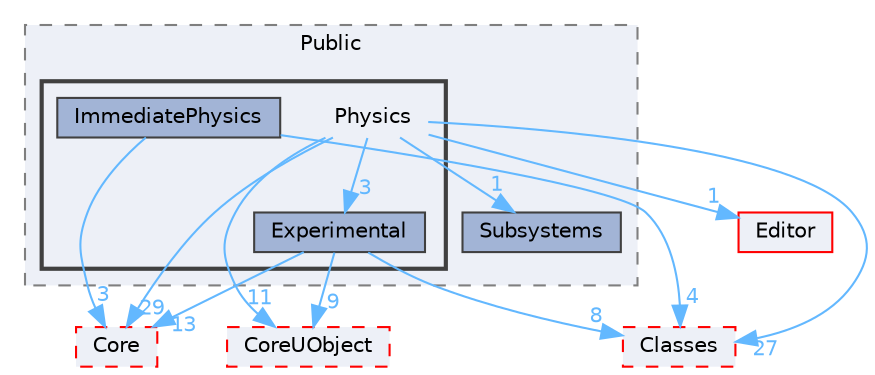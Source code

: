 digraph "Physics"
{
 // INTERACTIVE_SVG=YES
 // LATEX_PDF_SIZE
  bgcolor="transparent";
  edge [fontname=Helvetica,fontsize=10,labelfontname=Helvetica,labelfontsize=10];
  node [fontname=Helvetica,fontsize=10,shape=box,height=0.2,width=0.4];
  compound=true
  subgraph clusterdir_1d06a51bfc871a6a1823440d0d72725c {
    graph [ bgcolor="#edf0f7", pencolor="grey50", label="Public", fontname=Helvetica,fontsize=10 style="filled,dashed", URL="dir_1d06a51bfc871a6a1823440d0d72725c.html",tooltip=""]
  dir_038a019aac33015d2e114ea0353252e9 [label="Subsystems", fillcolor="#a2b4d6", color="grey25", style="filled", URL="dir_038a019aac33015d2e114ea0353252e9.html",tooltip=""];
  subgraph clusterdir_e4d788d18f5ee910765f74a097937858 {
    graph [ bgcolor="#edf0f7", pencolor="grey25", label="", fontname=Helvetica,fontsize=10 style="filled,bold", URL="dir_e4d788d18f5ee910765f74a097937858.html",tooltip=""]
    dir_e4d788d18f5ee910765f74a097937858 [shape=plaintext, label="Physics"];
  dir_c9185bc289df922a1cf8b93fa05a3775 [label="Experimental", fillcolor="#a2b4d6", color="grey25", style="filled", URL="dir_c9185bc289df922a1cf8b93fa05a3775.html",tooltip=""];
  dir_05e73f332eaa10b83205487b7ee910c7 [label="ImmediatePhysics", fillcolor="#a2b4d6", color="grey25", style="filled", URL="dir_05e73f332eaa10b83205487b7ee910c7.html",tooltip=""];
  }
  }
  dir_0e6cddcc9caa1238c7f3774224afaa45 [label="Core", fillcolor="#edf0f7", color="red", style="filled,dashed", URL="dir_0e6cddcc9caa1238c7f3774224afaa45.html",tooltip=""];
  dir_0ed647eebe6ffcaa496d3842b7cec6ce [label="Classes", fillcolor="#edf0f7", color="red", style="filled,dashed", URL="dir_0ed647eebe6ffcaa496d3842b7cec6ce.html",tooltip=""];
  dir_4c499e5e32e2b4479ad7e552df73eeae [label="CoreUObject", fillcolor="#edf0f7", color="red", style="filled,dashed", URL="dir_4c499e5e32e2b4479ad7e552df73eeae.html",tooltip=""];
  dir_b26507eead720464ba2ac6bbc6dcec5f [label="Editor", fillcolor="#edf0f7", color="red", style="filled", URL="dir_b26507eead720464ba2ac6bbc6dcec5f.html",tooltip=""];
  dir_e4d788d18f5ee910765f74a097937858->dir_038a019aac33015d2e114ea0353252e9 [headlabel="1", labeldistance=1.5 headhref="dir_000734_001151.html" href="dir_000734_001151.html" color="steelblue1" fontcolor="steelblue1"];
  dir_e4d788d18f5ee910765f74a097937858->dir_0e6cddcc9caa1238c7f3774224afaa45 [headlabel="29", labeldistance=1.5 headhref="dir_000734_000266.html" href="dir_000734_000266.html" color="steelblue1" fontcolor="steelblue1"];
  dir_e4d788d18f5ee910765f74a097937858->dir_0ed647eebe6ffcaa496d3842b7cec6ce [headlabel="27", labeldistance=1.5 headhref="dir_000734_000193.html" href="dir_000734_000193.html" color="steelblue1" fontcolor="steelblue1"];
  dir_e4d788d18f5ee910765f74a097937858->dir_4c499e5e32e2b4479ad7e552df73eeae [headlabel="11", labeldistance=1.5 headhref="dir_000734_000268.html" href="dir_000734_000268.html" color="steelblue1" fontcolor="steelblue1"];
  dir_e4d788d18f5ee910765f74a097937858->dir_b26507eead720464ba2ac6bbc6dcec5f [headlabel="1", labeldistance=1.5 headhref="dir_000734_000357.html" href="dir_000734_000357.html" color="steelblue1" fontcolor="steelblue1"];
  dir_e4d788d18f5ee910765f74a097937858->dir_c9185bc289df922a1cf8b93fa05a3775 [headlabel="3", labeldistance=1.5 headhref="dir_000734_000383.html" href="dir_000734_000383.html" color="steelblue1" fontcolor="steelblue1"];
  dir_c9185bc289df922a1cf8b93fa05a3775->dir_0e6cddcc9caa1238c7f3774224afaa45 [headlabel="13", labeldistance=1.5 headhref="dir_000383_000266.html" href="dir_000383_000266.html" color="steelblue1" fontcolor="steelblue1"];
  dir_c9185bc289df922a1cf8b93fa05a3775->dir_0ed647eebe6ffcaa496d3842b7cec6ce [headlabel="8", labeldistance=1.5 headhref="dir_000383_000193.html" href="dir_000383_000193.html" color="steelblue1" fontcolor="steelblue1"];
  dir_c9185bc289df922a1cf8b93fa05a3775->dir_4c499e5e32e2b4479ad7e552df73eeae [headlabel="9", labeldistance=1.5 headhref="dir_000383_000268.html" href="dir_000383_000268.html" color="steelblue1" fontcolor="steelblue1"];
  dir_05e73f332eaa10b83205487b7ee910c7->dir_0e6cddcc9caa1238c7f3774224afaa45 [headlabel="3", labeldistance=1.5 headhref="dir_000480_000266.html" href="dir_000480_000266.html" color="steelblue1" fontcolor="steelblue1"];
  dir_05e73f332eaa10b83205487b7ee910c7->dir_0ed647eebe6ffcaa496d3842b7cec6ce [headlabel="4", labeldistance=1.5 headhref="dir_000480_000193.html" href="dir_000480_000193.html" color="steelblue1" fontcolor="steelblue1"];
}
